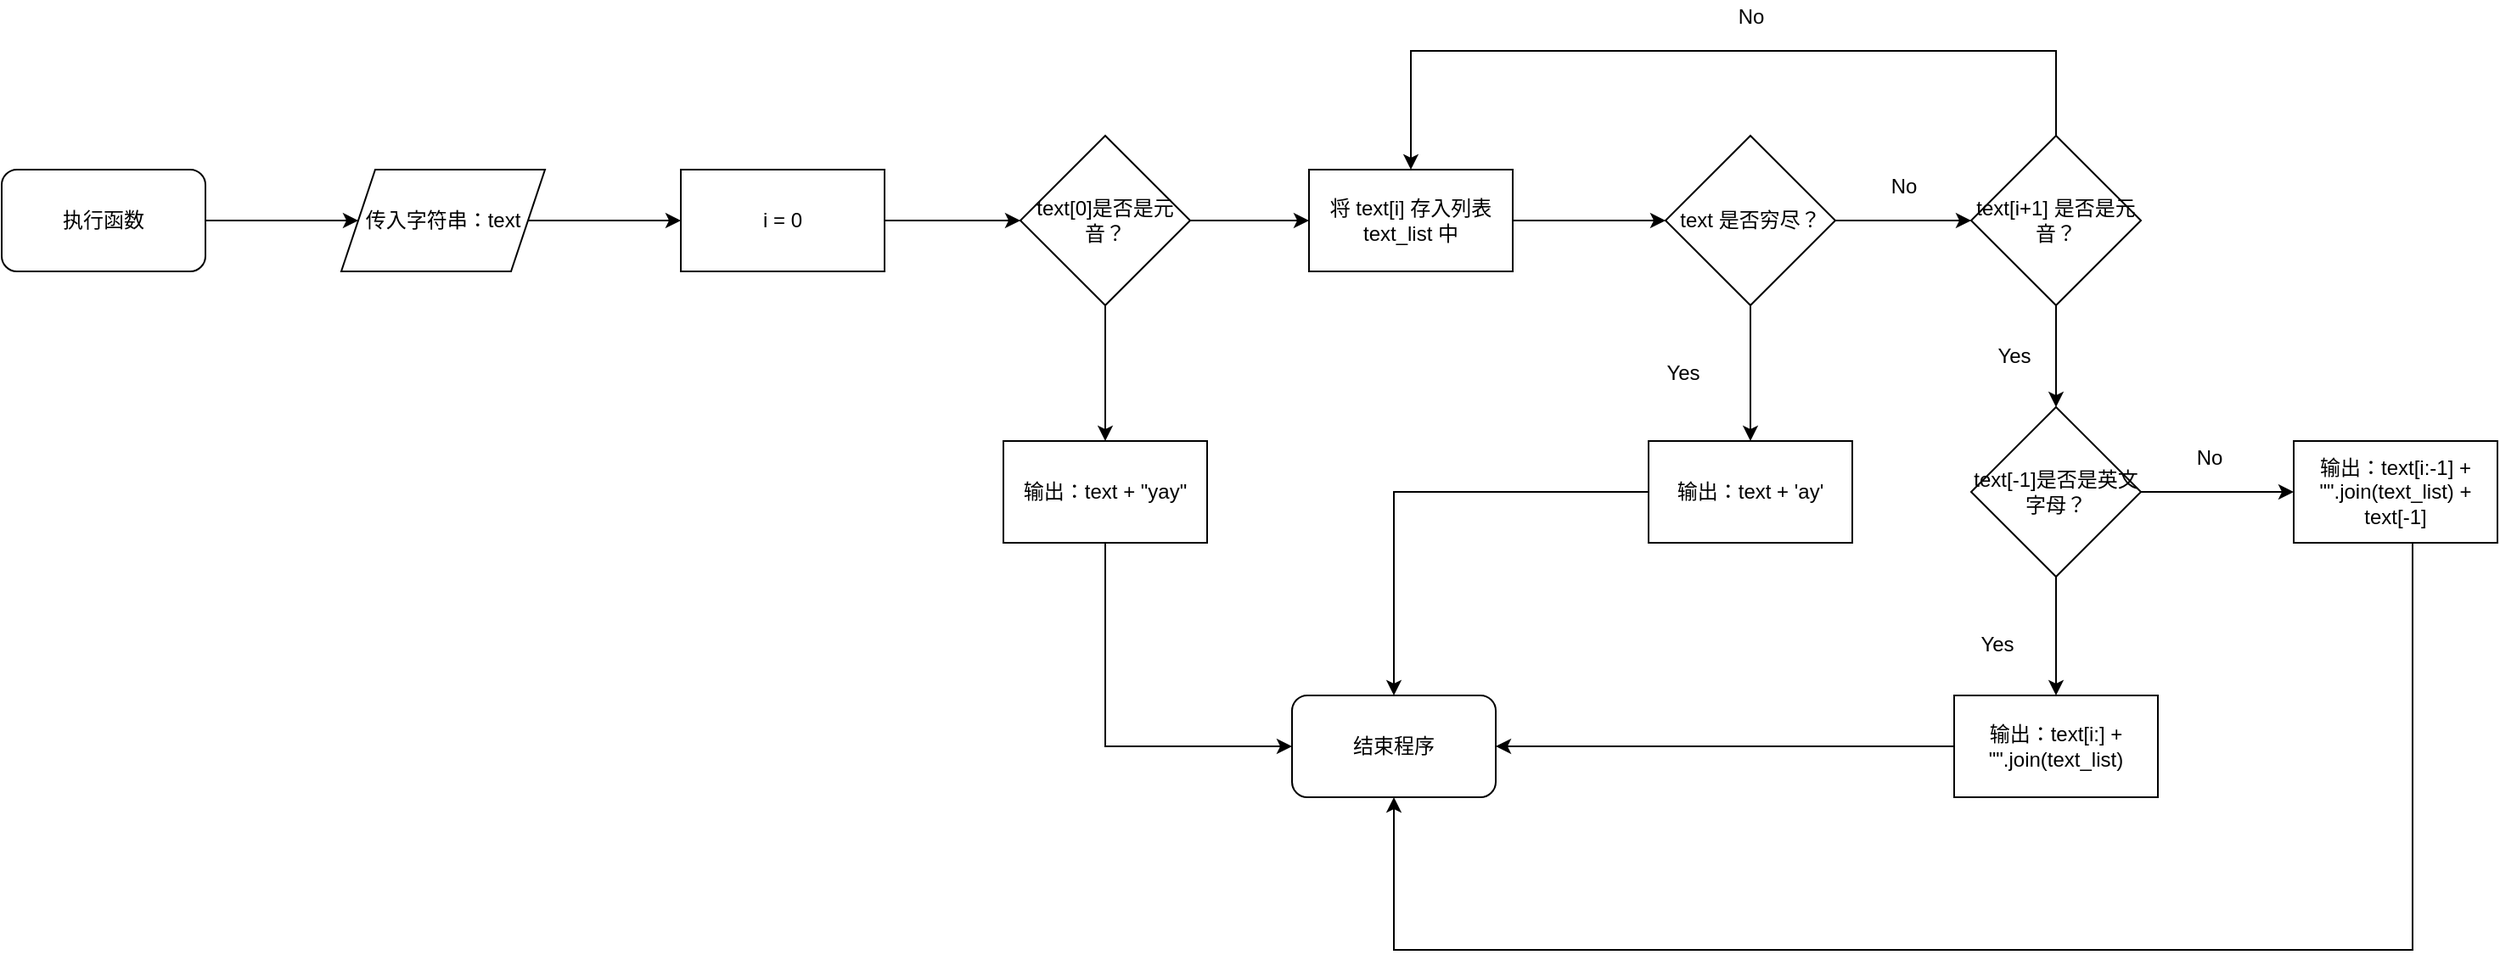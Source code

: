 <mxfile version="15.3.8" type="device"><diagram id="X4Kvx9L8cwSVIp-pX1lk" name="第 1 页"><mxGraphModel dx="1113" dy="614" grid="1" gridSize="10" guides="1" tooltips="1" connect="1" arrows="1" fold="1" page="1" pageScale="1" pageWidth="827" pageHeight="1169" math="0" shadow="0"><root><mxCell id="0"/><mxCell id="1" parent="0"/><mxCell id="wu_neZSB0HF1-ukWpoHw-15" value="" style="edgeStyle=orthogonalEdgeStyle;rounded=0;orthogonalLoop=1;jettySize=auto;html=1;" edge="1" parent="1" source="wu_neZSB0HF1-ukWpoHw-1" target="wu_neZSB0HF1-ukWpoHw-3"><mxGeometry relative="1" as="geometry"/></mxCell><mxCell id="wu_neZSB0HF1-ukWpoHw-1" value="执行函数" style="rounded=1;whiteSpace=wrap;html=1;" vertex="1" parent="1"><mxGeometry y="180" width="120" height="60" as="geometry"/></mxCell><mxCell id="wu_neZSB0HF1-ukWpoHw-18" value="" style="edgeStyle=orthogonalEdgeStyle;rounded=0;orthogonalLoop=1;jettySize=auto;html=1;" edge="1" parent="1" source="wu_neZSB0HF1-ukWpoHw-2" target="wu_neZSB0HF1-ukWpoHw-5"><mxGeometry relative="1" as="geometry"/></mxCell><mxCell id="wu_neZSB0HF1-ukWpoHw-42" value="" style="edgeStyle=orthogonalEdgeStyle;rounded=0;orthogonalLoop=1;jettySize=auto;html=1;" edge="1" parent="1" source="wu_neZSB0HF1-ukWpoHw-2" target="wu_neZSB0HF1-ukWpoHw-6"><mxGeometry relative="1" as="geometry"/></mxCell><mxCell id="wu_neZSB0HF1-ukWpoHw-2" value="text[0]是否是元音？" style="rhombus;whiteSpace=wrap;html=1;" vertex="1" parent="1"><mxGeometry x="600" y="160" width="100" height="100" as="geometry"/></mxCell><mxCell id="wu_neZSB0HF1-ukWpoHw-40" value="" style="edgeStyle=orthogonalEdgeStyle;rounded=0;orthogonalLoop=1;jettySize=auto;html=1;" edge="1" parent="1" source="wu_neZSB0HF1-ukWpoHw-3" target="wu_neZSB0HF1-ukWpoHw-36"><mxGeometry relative="1" as="geometry"/></mxCell><mxCell id="wu_neZSB0HF1-ukWpoHw-3" value="&lt;span&gt;传入字符串：text&lt;/span&gt;" style="shape=parallelogram;perimeter=parallelogramPerimeter;whiteSpace=wrap;html=1;fixedSize=1;" vertex="1" parent="1"><mxGeometry x="200" y="180" width="120" height="60" as="geometry"/></mxCell><mxCell id="wu_neZSB0HF1-ukWpoHw-44" style="edgeStyle=orthogonalEdgeStyle;rounded=0;orthogonalLoop=1;jettySize=auto;html=1;entryX=0;entryY=0.5;entryDx=0;entryDy=0;" edge="1" parent="1" source="wu_neZSB0HF1-ukWpoHw-5" target="wu_neZSB0HF1-ukWpoHw-25"><mxGeometry relative="1" as="geometry"><Array as="points"><mxPoint x="650" y="520"/></Array></mxGeometry></mxCell><mxCell id="wu_neZSB0HF1-ukWpoHw-5" value="输出：text + &quot;yay&quot;" style="whiteSpace=wrap;html=1;" vertex="1" parent="1"><mxGeometry x="590" y="340" width="120" height="60" as="geometry"/></mxCell><mxCell id="wu_neZSB0HF1-ukWpoHw-19" value="" style="edgeStyle=orthogonalEdgeStyle;rounded=0;orthogonalLoop=1;jettySize=auto;html=1;" edge="1" parent="1" source="wu_neZSB0HF1-ukWpoHw-6" target="wu_neZSB0HF1-ukWpoHw-7"><mxGeometry relative="1" as="geometry"/></mxCell><mxCell id="wu_neZSB0HF1-ukWpoHw-6" value="将 text[i] 存入列表 text_list 中" style="whiteSpace=wrap;html=1;" vertex="1" parent="1"><mxGeometry x="770" y="180" width="120" height="60" as="geometry"/></mxCell><mxCell id="wu_neZSB0HF1-ukWpoHw-20" value="" style="edgeStyle=orthogonalEdgeStyle;rounded=0;orthogonalLoop=1;jettySize=auto;html=1;" edge="1" parent="1" source="wu_neZSB0HF1-ukWpoHw-7" target="wu_neZSB0HF1-ukWpoHw-8"><mxGeometry relative="1" as="geometry"/></mxCell><mxCell id="wu_neZSB0HF1-ukWpoHw-21" value="" style="edgeStyle=orthogonalEdgeStyle;rounded=0;orthogonalLoop=1;jettySize=auto;html=1;" edge="1" parent="1" source="wu_neZSB0HF1-ukWpoHw-7" target="wu_neZSB0HF1-ukWpoHw-10"><mxGeometry relative="1" as="geometry"/></mxCell><mxCell id="wu_neZSB0HF1-ukWpoHw-7" value="text 是否穷尽？" style="rhombus;whiteSpace=wrap;html=1;" vertex="1" parent="1"><mxGeometry x="980" y="160" width="100" height="100" as="geometry"/></mxCell><mxCell id="wu_neZSB0HF1-ukWpoHw-27" style="edgeStyle=orthogonalEdgeStyle;rounded=0;orthogonalLoop=1;jettySize=auto;html=1;entryX=0.5;entryY=0;entryDx=0;entryDy=0;" edge="1" parent="1" source="wu_neZSB0HF1-ukWpoHw-8" target="wu_neZSB0HF1-ukWpoHw-25"><mxGeometry relative="1" as="geometry"/></mxCell><mxCell id="wu_neZSB0HF1-ukWpoHw-8" value="输出：text + 'ay'" style="whiteSpace=wrap;html=1;" vertex="1" parent="1"><mxGeometry x="970" y="340" width="120" height="60" as="geometry"/></mxCell><mxCell id="wu_neZSB0HF1-ukWpoHw-22" value="" style="edgeStyle=orthogonalEdgeStyle;rounded=0;orthogonalLoop=1;jettySize=auto;html=1;" edge="1" parent="1" source="wu_neZSB0HF1-ukWpoHw-10" target="wu_neZSB0HF1-ukWpoHw-11"><mxGeometry relative="1" as="geometry"/></mxCell><mxCell id="wu_neZSB0HF1-ukWpoHw-35" style="edgeStyle=orthogonalEdgeStyle;rounded=0;orthogonalLoop=1;jettySize=auto;html=1;entryX=0.5;entryY=0;entryDx=0;entryDy=0;" edge="1" parent="1" source="wu_neZSB0HF1-ukWpoHw-10" target="wu_neZSB0HF1-ukWpoHw-6"><mxGeometry relative="1" as="geometry"><Array as="points"><mxPoint x="1210" y="110"/><mxPoint x="830" y="110"/></Array></mxGeometry></mxCell><mxCell id="wu_neZSB0HF1-ukWpoHw-10" value="text[i+1] 是否是元音？" style="rhombus;whiteSpace=wrap;html=1;" vertex="1" parent="1"><mxGeometry x="1160" y="160" width="100" height="100" as="geometry"/></mxCell><mxCell id="wu_neZSB0HF1-ukWpoHw-23" value="" style="edgeStyle=orthogonalEdgeStyle;rounded=0;orthogonalLoop=1;jettySize=auto;html=1;" edge="1" parent="1" source="wu_neZSB0HF1-ukWpoHw-11" target="wu_neZSB0HF1-ukWpoHw-14"><mxGeometry relative="1" as="geometry"/></mxCell><mxCell id="wu_neZSB0HF1-ukWpoHw-24" value="" style="edgeStyle=orthogonalEdgeStyle;rounded=0;orthogonalLoop=1;jettySize=auto;html=1;" edge="1" parent="1" source="wu_neZSB0HF1-ukWpoHw-11" target="wu_neZSB0HF1-ukWpoHw-12"><mxGeometry relative="1" as="geometry"/></mxCell><mxCell id="wu_neZSB0HF1-ukWpoHw-11" value="text[-1]是否是英文字母？" style="rhombus;whiteSpace=wrap;html=1;" vertex="1" parent="1"><mxGeometry x="1160" y="320" width="100" height="100" as="geometry"/></mxCell><mxCell id="wu_neZSB0HF1-ukWpoHw-43" style="edgeStyle=orthogonalEdgeStyle;rounded=0;orthogonalLoop=1;jettySize=auto;html=1;entryX=1;entryY=0.5;entryDx=0;entryDy=0;" edge="1" parent="1" source="wu_neZSB0HF1-ukWpoHw-12" target="wu_neZSB0HF1-ukWpoHw-25"><mxGeometry relative="1" as="geometry"/></mxCell><mxCell id="wu_neZSB0HF1-ukWpoHw-12" value="输出：text[i:] + &quot;&quot;.join(text_list)" style="whiteSpace=wrap;html=1;" vertex="1" parent="1"><mxGeometry x="1150" y="490" width="120" height="60" as="geometry"/></mxCell><mxCell id="wu_neZSB0HF1-ukWpoHw-29" style="edgeStyle=orthogonalEdgeStyle;rounded=0;orthogonalLoop=1;jettySize=auto;html=1;entryX=0.5;entryY=1;entryDx=0;entryDy=0;" edge="1" parent="1" source="wu_neZSB0HF1-ukWpoHw-14" target="wu_neZSB0HF1-ukWpoHw-25"><mxGeometry relative="1" as="geometry"><Array as="points"><mxPoint x="1420" y="640"/><mxPoint x="820" y="640"/></Array></mxGeometry></mxCell><mxCell id="wu_neZSB0HF1-ukWpoHw-14" value="输出：text[i:-1] + &quot;&quot;.join(text_list) + text[-1]" style="whiteSpace=wrap;html=1;" vertex="1" parent="1"><mxGeometry x="1350" y="340" width="120" height="60" as="geometry"/></mxCell><mxCell id="wu_neZSB0HF1-ukWpoHw-25" value="结束程序" style="rounded=1;whiteSpace=wrap;html=1;" vertex="1" parent="1"><mxGeometry x="760" y="490" width="120" height="60" as="geometry"/></mxCell><mxCell id="wu_neZSB0HF1-ukWpoHw-30" value="No" style="text;html=1;align=center;verticalAlign=middle;resizable=0;points=[];autosize=1;strokeColor=none;fillColor=none;" vertex="1" parent="1"><mxGeometry x="1285" y="340" width="30" height="20" as="geometry"/></mxCell><mxCell id="wu_neZSB0HF1-ukWpoHw-31" value="Yes" style="text;html=1;align=center;verticalAlign=middle;resizable=0;points=[];autosize=1;strokeColor=none;fillColor=none;" vertex="1" parent="1"><mxGeometry x="1160" y="450" width="30" height="20" as="geometry"/></mxCell><mxCell id="wu_neZSB0HF1-ukWpoHw-32" value="Yes" style="text;html=1;align=center;verticalAlign=middle;resizable=0;points=[];autosize=1;strokeColor=none;fillColor=none;" vertex="1" parent="1"><mxGeometry x="1170" y="280" width="30" height="20" as="geometry"/></mxCell><mxCell id="wu_neZSB0HF1-ukWpoHw-33" value="Yes" style="text;html=1;align=center;verticalAlign=middle;resizable=0;points=[];autosize=1;strokeColor=none;fillColor=none;" vertex="1" parent="1"><mxGeometry x="975" y="290" width="30" height="20" as="geometry"/></mxCell><mxCell id="wu_neZSB0HF1-ukWpoHw-34" value="No" style="text;html=1;align=center;verticalAlign=middle;resizable=0;points=[];autosize=1;strokeColor=none;fillColor=none;" vertex="1" parent="1"><mxGeometry x="1105" y="180" width="30" height="20" as="geometry"/></mxCell><mxCell id="wu_neZSB0HF1-ukWpoHw-41" value="" style="edgeStyle=orthogonalEdgeStyle;rounded=0;orthogonalLoop=1;jettySize=auto;html=1;" edge="1" parent="1" source="wu_neZSB0HF1-ukWpoHw-36" target="wu_neZSB0HF1-ukWpoHw-2"><mxGeometry relative="1" as="geometry"/></mxCell><mxCell id="wu_neZSB0HF1-ukWpoHw-36" value="i = 0" style="whiteSpace=wrap;html=1;" vertex="1" parent="1"><mxGeometry x="400" y="180" width="120" height="60" as="geometry"/></mxCell><mxCell id="wu_neZSB0HF1-ukWpoHw-39" value="No" style="text;html=1;align=center;verticalAlign=middle;resizable=0;points=[];autosize=1;strokeColor=none;fillColor=none;" vertex="1" parent="1"><mxGeometry x="1015" y="80" width="30" height="20" as="geometry"/></mxCell></root></mxGraphModel></diagram></mxfile>